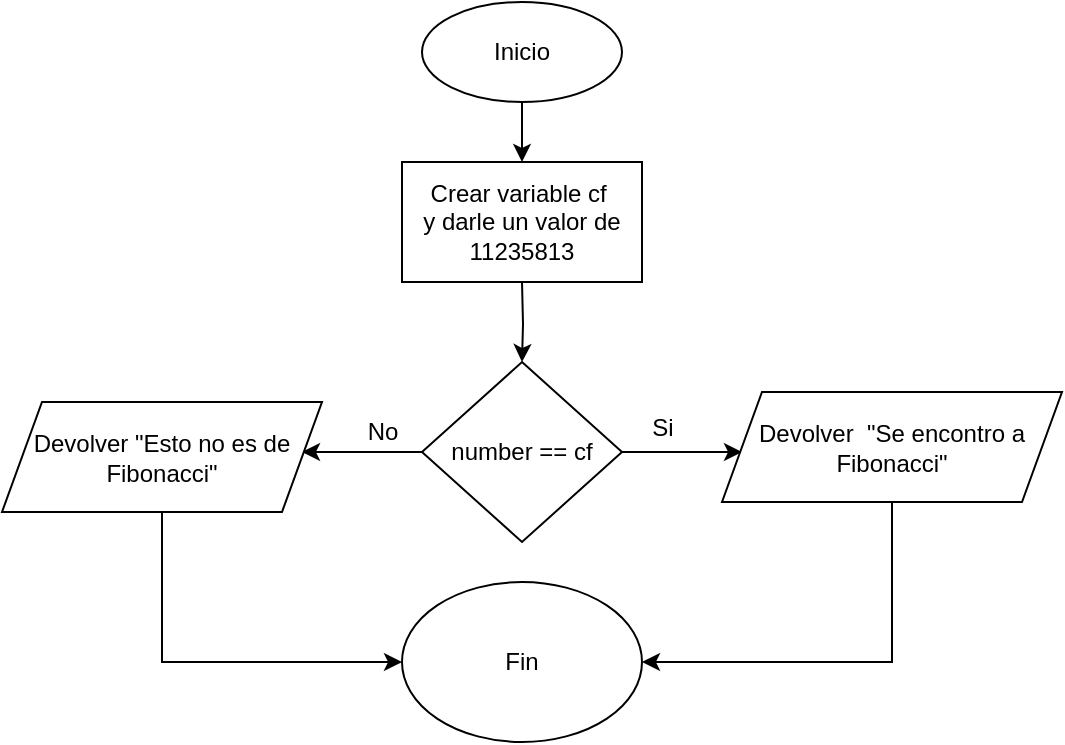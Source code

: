 <mxfile version="24.3.1" type="device">
  <diagram id="C5RBs43oDa-KdzZeNtuy" name="Page-1">
    <mxGraphModel dx="1050" dy="557" grid="1" gridSize="10" guides="1" tooltips="1" connect="1" arrows="1" fold="1" page="1" pageScale="1" pageWidth="827" pageHeight="1169" math="0" shadow="0">
      <root>
        <mxCell id="WIyWlLk6GJQsqaUBKTNV-0" />
        <mxCell id="WIyWlLk6GJQsqaUBKTNV-1" parent="WIyWlLk6GJQsqaUBKTNV-0" />
        <mxCell id="8x5oocqOoXGV-sWFzn2n-2" style="edgeStyle=orthogonalEdgeStyle;rounded=0;orthogonalLoop=1;jettySize=auto;html=1;exitX=0.5;exitY=1;exitDx=0;exitDy=0;" parent="WIyWlLk6GJQsqaUBKTNV-1" source="8x5oocqOoXGV-sWFzn2n-0" edge="1">
          <mxGeometry relative="1" as="geometry">
            <mxPoint x="390" y="90" as="targetPoint" />
          </mxGeometry>
        </mxCell>
        <mxCell id="8x5oocqOoXGV-sWFzn2n-0" value="Inicio" style="ellipse;whiteSpace=wrap;html=1;" parent="WIyWlLk6GJQsqaUBKTNV-1" vertex="1">
          <mxGeometry x="340" y="10" width="100" height="50" as="geometry" />
        </mxCell>
        <mxCell id="8x5oocqOoXGV-sWFzn2n-4" style="edgeStyle=orthogonalEdgeStyle;rounded=0;orthogonalLoop=1;jettySize=auto;html=1;exitX=0.5;exitY=1;exitDx=0;exitDy=0;entryX=0.5;entryY=0;entryDx=0;entryDy=0;" parent="WIyWlLk6GJQsqaUBKTNV-1" target="8x5oocqOoXGV-sWFzn2n-3" edge="1">
          <mxGeometry relative="1" as="geometry">
            <mxPoint x="390" y="150" as="sourcePoint" />
          </mxGeometry>
        </mxCell>
        <mxCell id="8x5oocqOoXGV-sWFzn2n-8" style="edgeStyle=orthogonalEdgeStyle;rounded=0;orthogonalLoop=1;jettySize=auto;html=1;exitX=0;exitY=0.5;exitDx=0;exitDy=0;entryX=1;entryY=0.5;entryDx=0;entryDy=0;" parent="WIyWlLk6GJQsqaUBKTNV-1" source="8x5oocqOoXGV-sWFzn2n-3" edge="1">
          <mxGeometry relative="1" as="geometry">
            <mxPoint x="280" y="235" as="targetPoint" />
          </mxGeometry>
        </mxCell>
        <mxCell id="8x5oocqOoXGV-sWFzn2n-9" style="edgeStyle=orthogonalEdgeStyle;rounded=0;orthogonalLoop=1;jettySize=auto;html=1;exitX=1;exitY=0.5;exitDx=0;exitDy=0;entryX=0;entryY=0.5;entryDx=0;entryDy=0;" parent="WIyWlLk6GJQsqaUBKTNV-1" source="8x5oocqOoXGV-sWFzn2n-3" edge="1">
          <mxGeometry relative="1" as="geometry">
            <mxPoint x="500" y="235" as="targetPoint" />
          </mxGeometry>
        </mxCell>
        <mxCell id="8x5oocqOoXGV-sWFzn2n-3" value="number == cf" style="rhombus;whiteSpace=wrap;html=1;" parent="WIyWlLk6GJQsqaUBKTNV-1" vertex="1">
          <mxGeometry x="340" y="190" width="100" height="90" as="geometry" />
        </mxCell>
        <mxCell id="8x5oocqOoXGV-sWFzn2n-10" value="Si" style="text;html=1;align=center;verticalAlign=middle;resizable=0;points=[];autosize=1;strokeColor=none;fillColor=none;" parent="WIyWlLk6GJQsqaUBKTNV-1" vertex="1">
          <mxGeometry x="445" y="208" width="30" height="30" as="geometry" />
        </mxCell>
        <mxCell id="8x5oocqOoXGV-sWFzn2n-11" value="No" style="text;html=1;align=center;verticalAlign=middle;resizable=0;points=[];autosize=1;strokeColor=none;fillColor=none;" parent="WIyWlLk6GJQsqaUBKTNV-1" vertex="1">
          <mxGeometry x="300" y="210" width="40" height="30" as="geometry" />
        </mxCell>
        <mxCell id="8x5oocqOoXGV-sWFzn2n-12" value="Fin" style="ellipse;whiteSpace=wrap;html=1;" parent="WIyWlLk6GJQsqaUBKTNV-1" vertex="1">
          <mxGeometry x="330" y="300" width="120" height="80" as="geometry" />
        </mxCell>
        <mxCell id="ejR7P1TldSKDufJ4Tk2V-0" value="Crear variable cf&amp;nbsp;&lt;div&gt;y darle un valor de&lt;/div&gt;&lt;div&gt;11235813&lt;/div&gt;" style="rounded=0;whiteSpace=wrap;html=1;" vertex="1" parent="WIyWlLk6GJQsqaUBKTNV-1">
          <mxGeometry x="330" y="90" width="120" height="60" as="geometry" />
        </mxCell>
        <mxCell id="ejR7P1TldSKDufJ4Tk2V-2" style="edgeStyle=orthogonalEdgeStyle;rounded=0;orthogonalLoop=1;jettySize=auto;html=1;exitX=0.5;exitY=1;exitDx=0;exitDy=0;entryX=1;entryY=0.5;entryDx=0;entryDy=0;" edge="1" parent="WIyWlLk6GJQsqaUBKTNV-1" source="ejR7P1TldSKDufJ4Tk2V-1" target="8x5oocqOoXGV-sWFzn2n-12">
          <mxGeometry relative="1" as="geometry" />
        </mxCell>
        <mxCell id="ejR7P1TldSKDufJ4Tk2V-1" value="Devolver&amp;nbsp;&amp;nbsp;&quot;Se encontro a Fibonacci&quot;" style="shape=parallelogram;perimeter=parallelogramPerimeter;whiteSpace=wrap;html=1;fixedSize=1;" vertex="1" parent="WIyWlLk6GJQsqaUBKTNV-1">
          <mxGeometry x="490" y="205" width="170" height="55" as="geometry" />
        </mxCell>
        <mxCell id="ejR7P1TldSKDufJ4Tk2V-5" style="edgeStyle=orthogonalEdgeStyle;rounded=0;orthogonalLoop=1;jettySize=auto;html=1;exitX=0.5;exitY=1;exitDx=0;exitDy=0;entryX=0;entryY=0.5;entryDx=0;entryDy=0;" edge="1" parent="WIyWlLk6GJQsqaUBKTNV-1" source="ejR7P1TldSKDufJ4Tk2V-4" target="8x5oocqOoXGV-sWFzn2n-12">
          <mxGeometry relative="1" as="geometry" />
        </mxCell>
        <mxCell id="ejR7P1TldSKDufJ4Tk2V-4" value="Devolver&amp;nbsp;&quot;Esto no es de Fibonacci&quot;" style="shape=parallelogram;perimeter=parallelogramPerimeter;whiteSpace=wrap;html=1;fixedSize=1;" vertex="1" parent="WIyWlLk6GJQsqaUBKTNV-1">
          <mxGeometry x="130" y="210" width="160" height="55" as="geometry" />
        </mxCell>
      </root>
    </mxGraphModel>
  </diagram>
</mxfile>

